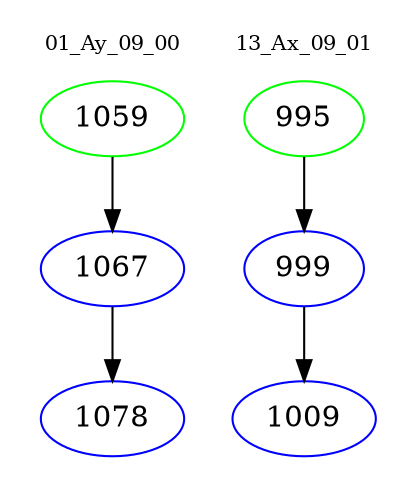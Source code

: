 digraph{
subgraph cluster_0 {
color = white
label = "01_Ay_09_00";
fontsize=10;
T0_1059 [label="1059", color="green"]
T0_1059 -> T0_1067 [color="black"]
T0_1067 [label="1067", color="blue"]
T0_1067 -> T0_1078 [color="black"]
T0_1078 [label="1078", color="blue"]
}
subgraph cluster_1 {
color = white
label = "13_Ax_09_01";
fontsize=10;
T1_995 [label="995", color="green"]
T1_995 -> T1_999 [color="black"]
T1_999 [label="999", color="blue"]
T1_999 -> T1_1009 [color="black"]
T1_1009 [label="1009", color="blue"]
}
}
